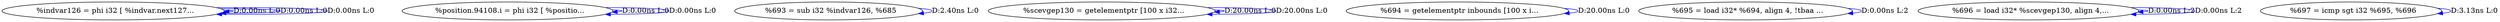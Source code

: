 digraph {
Node0x289a800[label="  %indvar126 = phi i32 [ %indvar.next127..."];
Node0x289a800 -> Node0x289a800[label="D:0.00ns L:0",color=blue];
Node0x289a800 -> Node0x289a800[label="D:0.00ns L:0",color=blue];
Node0x289a800 -> Node0x289a800[label="D:0.00ns L:0",color=blue];
Node0x289a8e0[label="  %position.94108.i = phi i32 [ %positio..."];
Node0x289a8e0 -> Node0x289a8e0[label="D:0.00ns L:0",color=blue];
Node0x289a8e0 -> Node0x289a8e0[label="D:0.00ns L:0",color=blue];
Node0x289a9c0[label="  %693 = sub i32 %indvar126, %685"];
Node0x289a9c0 -> Node0x289a9c0[label="D:2.40ns L:0",color=blue];
Node0x289aaa0[label="  %scevgep130 = getelementptr [100 x i32..."];
Node0x289aaa0 -> Node0x289aaa0[label="D:20.00ns L:0",color=blue];
Node0x289aaa0 -> Node0x289aaa0[label="D:20.00ns L:0",color=blue];
Node0x289ab80[label="  %694 = getelementptr inbounds [100 x i..."];
Node0x289ab80 -> Node0x289ab80[label="D:20.00ns L:0",color=blue];
Node0x289ac60[label="  %695 = load i32* %694, align 4, !tbaa ..."];
Node0x289ac60 -> Node0x289ac60[label="D:0.00ns L:2",color=blue];
Node0x289ad40[label="  %696 = load i32* %scevgep130, align 4,..."];
Node0x289ad40 -> Node0x289ad40[label="D:0.00ns L:2",color=blue];
Node0x289ad40 -> Node0x289ad40[label="D:0.00ns L:2",color=blue];
Node0x289ae20[label="  %697 = icmp sgt i32 %695, %696"];
Node0x289ae20 -> Node0x289ae20[label="D:3.13ns L:0",color=blue];
}
